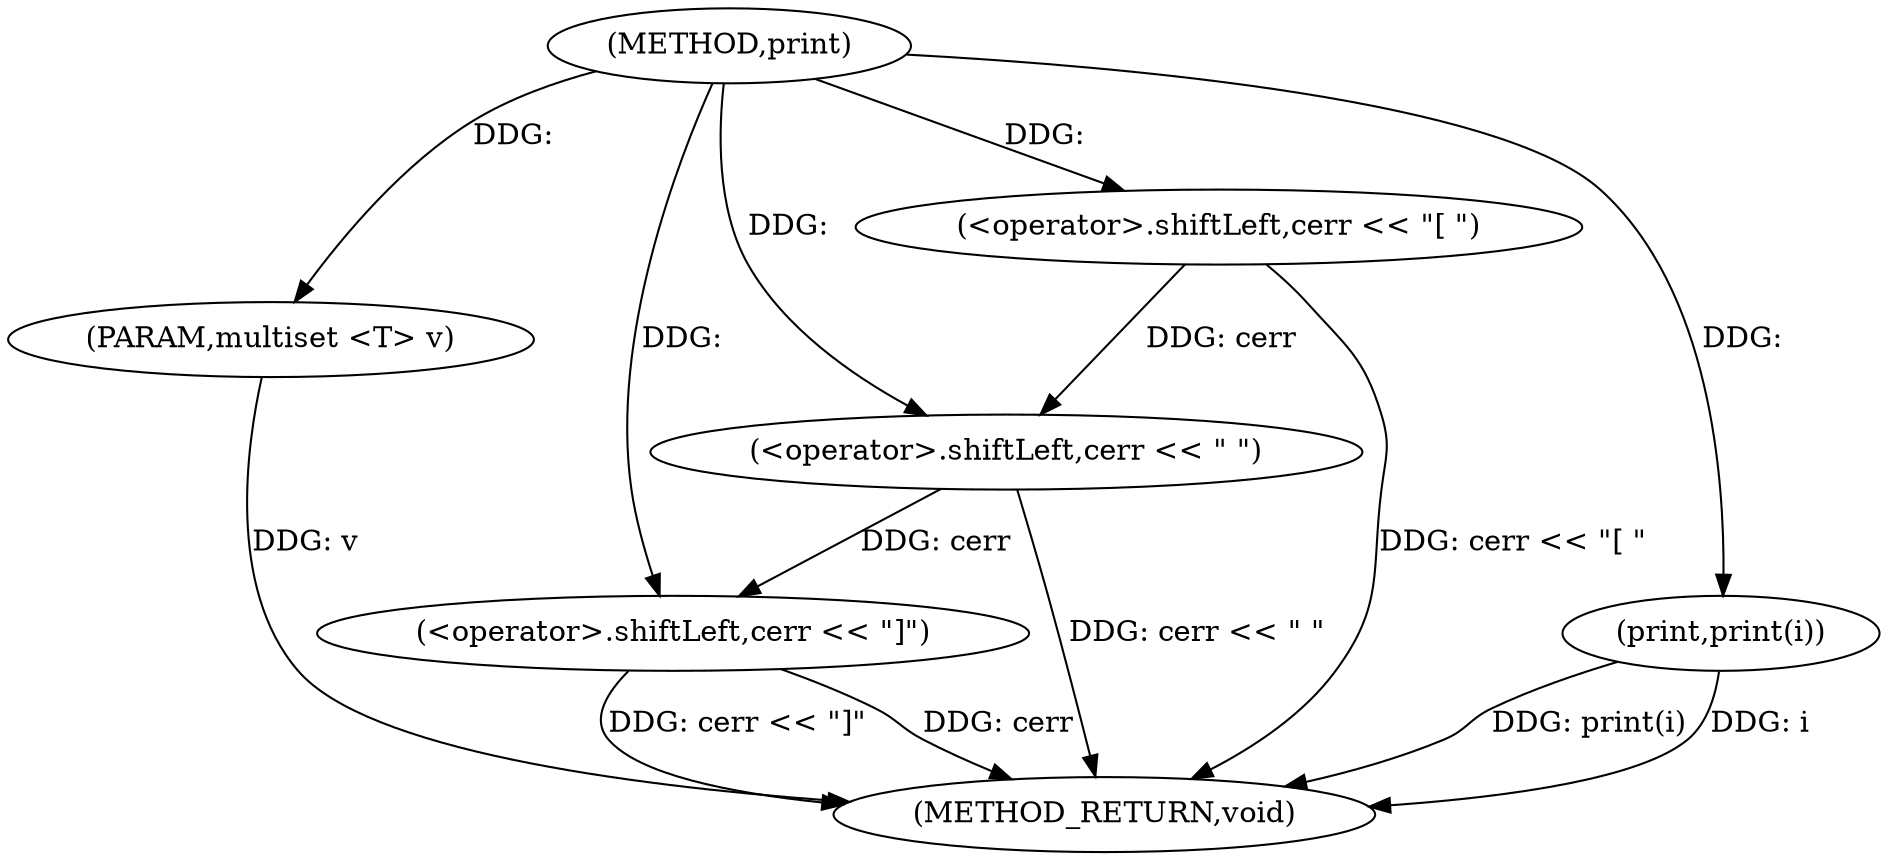 digraph "print" {  
"1000252" [label = "(METHOD,print)" ]
"1000268" [label = "(METHOD_RETURN,void)" ]
"1000253" [label = "(PARAM,multiset <T> v)" ]
"1000255" [label = "(<operator>.shiftLeft,cerr << \"[ \")" ]
"1000265" [label = "(<operator>.shiftLeft,cerr << \"]\")" ]
"1000260" [label = "(print,print(i))" ]
"1000262" [label = "(<operator>.shiftLeft,cerr << \" \")" ]
  "1000253" -> "1000268"  [ label = "DDG: v"] 
  "1000255" -> "1000268"  [ label = "DDG: cerr << \"[ \""] 
  "1000260" -> "1000268"  [ label = "DDG: print(i)"] 
  "1000262" -> "1000268"  [ label = "DDG: cerr << \" \""] 
  "1000265" -> "1000268"  [ label = "DDG: cerr"] 
  "1000265" -> "1000268"  [ label = "DDG: cerr << \"]\""] 
  "1000260" -> "1000268"  [ label = "DDG: i"] 
  "1000252" -> "1000253"  [ label = "DDG: "] 
  "1000252" -> "1000255"  [ label = "DDG: "] 
  "1000262" -> "1000265"  [ label = "DDG: cerr"] 
  "1000252" -> "1000265"  [ label = "DDG: "] 
  "1000252" -> "1000260"  [ label = "DDG: "] 
  "1000255" -> "1000262"  [ label = "DDG: cerr"] 
  "1000252" -> "1000262"  [ label = "DDG: "] 
}

